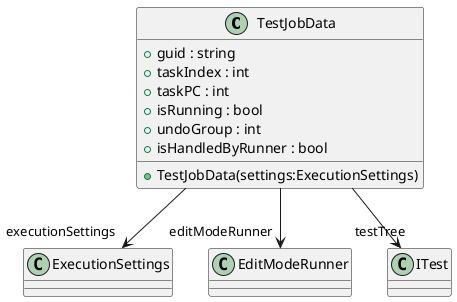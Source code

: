 @startuml
class TestJobData {
    + guid : string
    + taskIndex : int
    + taskPC : int
    + isRunning : bool
    + undoGroup : int
    + isHandledByRunner : bool
    + TestJobData(settings:ExecutionSettings)
}
TestJobData --> "executionSettings" ExecutionSettings
TestJobData --> "editModeRunner" EditModeRunner
TestJobData --> "testTree" ITest
@enduml
